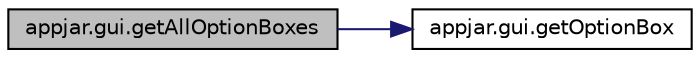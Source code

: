 digraph "appjar.gui.getAllOptionBoxes"
{
  edge [fontname="Helvetica",fontsize="10",labelfontname="Helvetica",labelfontsize="10"];
  node [fontname="Helvetica",fontsize="10",shape=record];
  rankdir="LR";
  Node1307 [label="appjar.gui.getAllOptionBoxes",height=0.2,width=0.4,color="black", fillcolor="grey75", style="filled", fontcolor="black"];
  Node1307 -> Node1308 [color="midnightblue",fontsize="10",style="solid",fontname="Helvetica"];
  Node1308 [label="appjar.gui.getOptionBox",height=0.2,width=0.4,color="black", fillcolor="white", style="filled",URL="$classappjar_1_1gui.html#abacd02677277cb43514dcf2298ac3674"];
}
